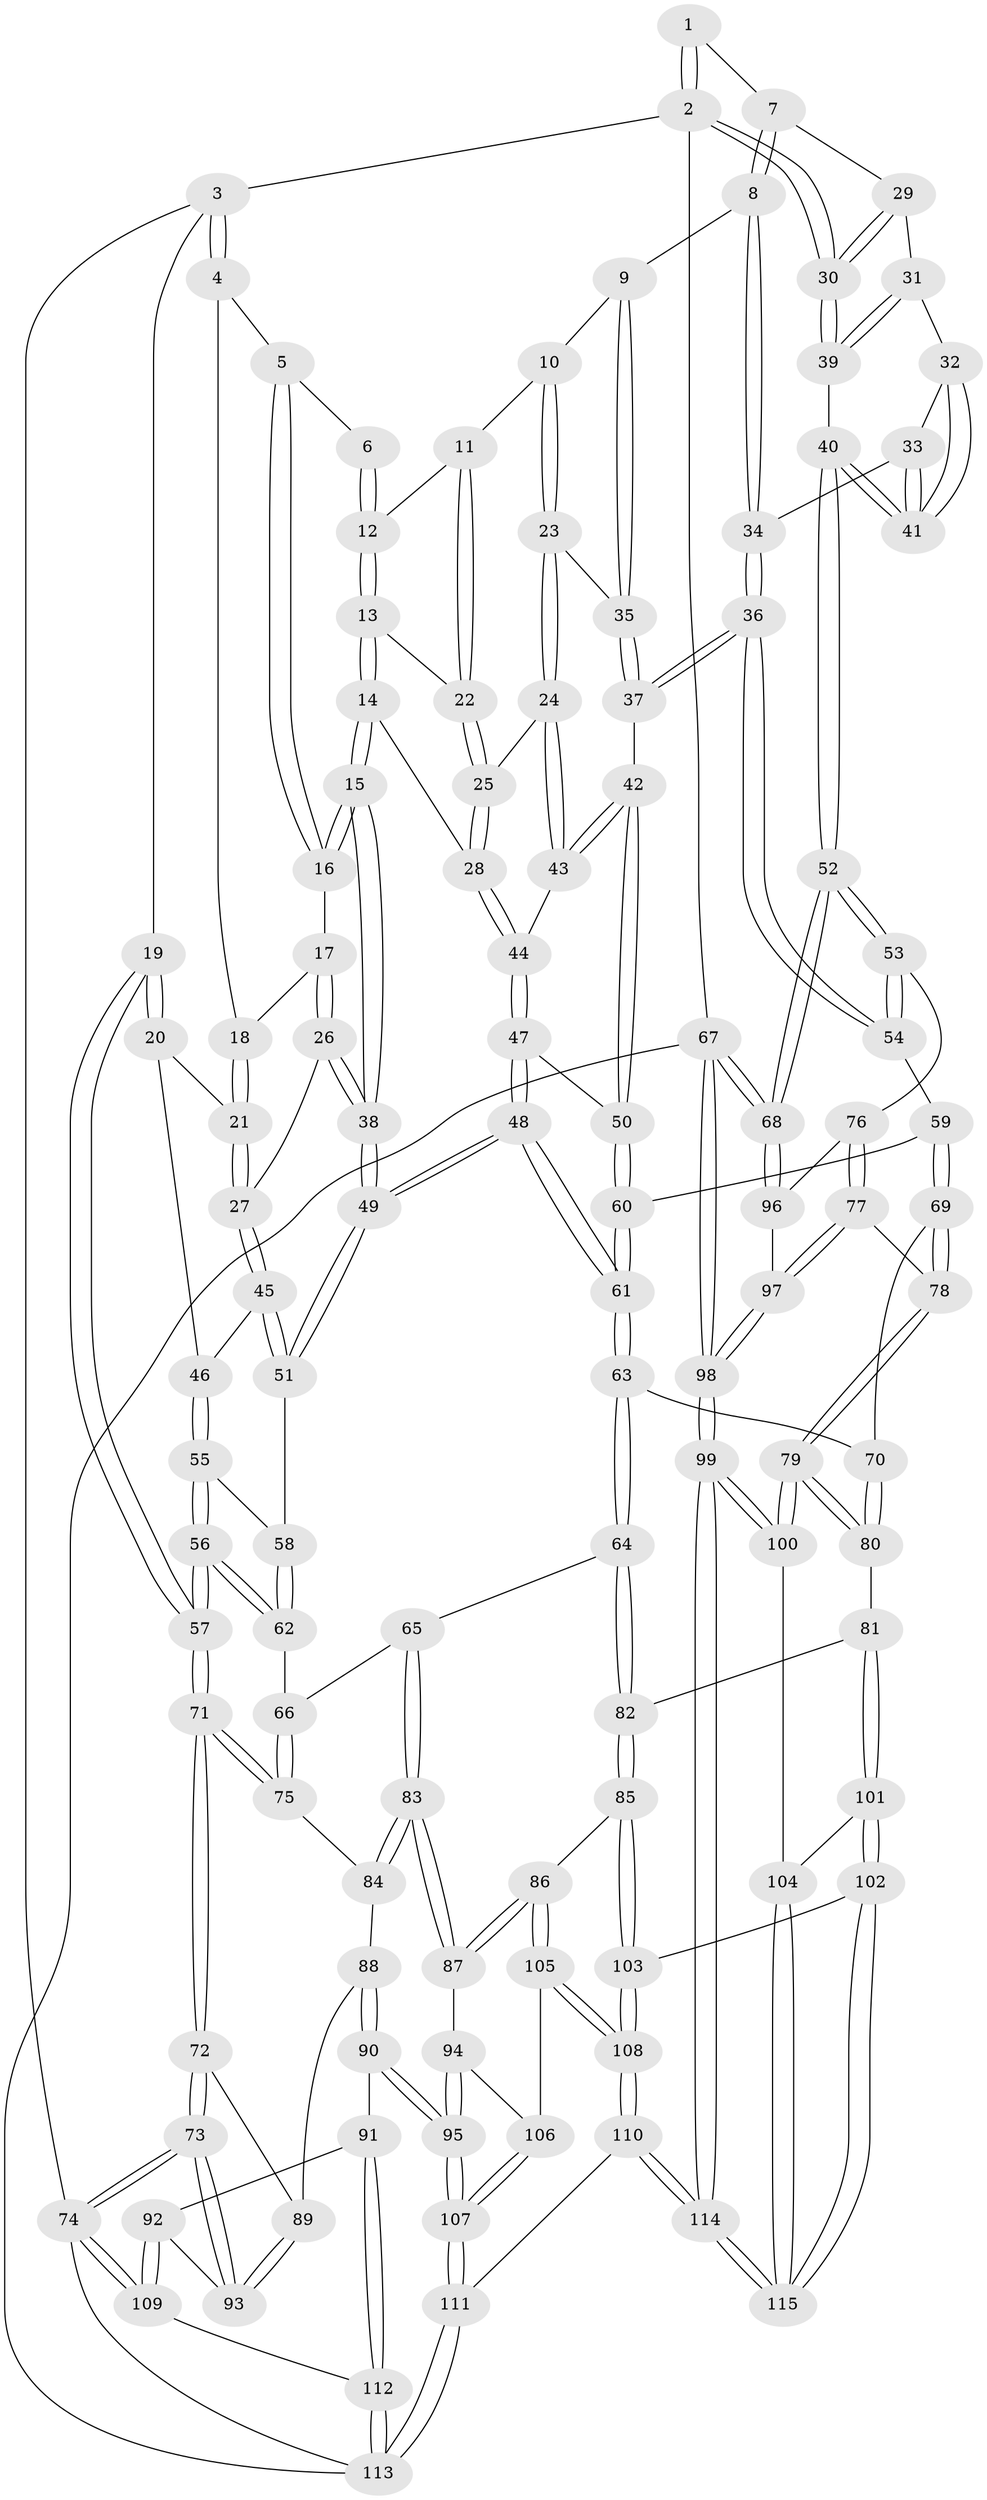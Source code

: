 // Generated by graph-tools (version 1.1) at 2025/00/03/09/25 05:00:35]
// undirected, 115 vertices, 284 edges
graph export_dot {
graph [start="1"]
  node [color=gray90,style=filled];
  1 [pos="+0.7840909625308137+0"];
  2 [pos="+1+0"];
  3 [pos="+0+0"];
  4 [pos="+0.3017237839625655+0"];
  5 [pos="+0.35627730307199196+0"];
  6 [pos="+0.5469101817705916+0"];
  7 [pos="+0.8005269566618529+0"];
  8 [pos="+0.7915052589573062+0.00938761999322418"];
  9 [pos="+0.7776386313264958+0.02433508781176257"];
  10 [pos="+0.6607532118285446+0.06770756604614842"];
  11 [pos="+0.6480643666190216+0.05774430495286509"];
  12 [pos="+0.5555715963049134+0"];
  13 [pos="+0.555382760206613+0"];
  14 [pos="+0.49047973857748844+0.1848712619725141"];
  15 [pos="+0.48004672121091363+0.18679966428568648"];
  16 [pos="+0.42751397547416153+0.10138872540825852"];
  17 [pos="+0.33918385733055556+0.07375974173329432"];
  18 [pos="+0.2967594021181158+0"];
  19 [pos="+0+0"];
  20 [pos="+0.06928073987341009+0.14193552224683612"];
  21 [pos="+0.2358468789191861+0.0622618946867422"];
  22 [pos="+0.6102432088012213+0.09608812156165225"];
  23 [pos="+0.6593274865566253+0.14209365377249514"];
  24 [pos="+0.6321657886473642+0.15396775484998707"];
  25 [pos="+0.6115769602520406+0.15426981847542623"];
  26 [pos="+0.297891731760815+0.21007409978216754"];
  27 [pos="+0.29763547862888656+0.21012813132038588"];
  28 [pos="+0.5082480008371558+0.19090615508082223"];
  29 [pos="+0.8839613158066968+0.064533472614095"];
  30 [pos="+1+0"];
  31 [pos="+0.9172501590638223+0.1018925786172599"];
  32 [pos="+0.914141555038012+0.11945818718458827"];
  33 [pos="+0.8725778842621615+0.20657015327026432"];
  34 [pos="+0.826834318430008+0.23396209370301443"];
  35 [pos="+0.7103609084886083+0.14312244098936772"];
  36 [pos="+0.8071157558137769+0.2576798794837457"];
  37 [pos="+0.7982026314683124+0.25670841668186284"];
  38 [pos="+0.42369224534983757+0.22160655121358408"];
  39 [pos="+1+0"];
  40 [pos="+1+0.29614833038105814"];
  41 [pos="+1+0.24733354314213796"];
  42 [pos="+0.7238837276135534+0.28338548640332856"];
  43 [pos="+0.6822492728169836+0.25808341702497345"];
  44 [pos="+0.5538886132617958+0.2513543801143218"];
  45 [pos="+0.27708634785936165+0.22420224430212224"];
  46 [pos="+0.1858194104429734+0.2393693684067019"];
  47 [pos="+0.5929070957312501+0.3897528239780559"];
  48 [pos="+0.49628844055270727+0.4879847864392373"];
  49 [pos="+0.4314947711663122+0.4423532244312164"];
  50 [pos="+0.650970376024283+0.38086691672501183"];
  51 [pos="+0.3142903662067276+0.43943174197769"];
  52 [pos="+1+0.5157204229844522"];
  53 [pos="+0.9657565715532336+0.5006014073880901"];
  54 [pos="+0.9279833460301811+0.4801639059038002"];
  55 [pos="+0.15389270725297696+0.32334221491204596"];
  56 [pos="+0+0.47450266891733867"];
  57 [pos="+0+0.5161246659009984"];
  58 [pos="+0.2924536899637714+0.4500108506550624"];
  59 [pos="+0.7873127609406456+0.48582622608237475"];
  60 [pos="+0.7596567194012537+0.4696002294976627"];
  61 [pos="+0.505524228005112+0.5265089664105174"];
  62 [pos="+0.24612091246070072+0.5020861248281527"];
  63 [pos="+0.5142351555056514+0.5870257602848371"];
  64 [pos="+0.468794807170074+0.6306472200867792"];
  65 [pos="+0.4480832584278362+0.6373653298317045"];
  66 [pos="+0.2517839099064528+0.5399349266367772"];
  67 [pos="+1+1"];
  68 [pos="+1+0.9044877732441752"];
  69 [pos="+0.6291571616208376+0.6288222504480537"];
  70 [pos="+0.5244432567271377+0.5921070831910238"];
  71 [pos="+0+0.5450010618968881"];
  72 [pos="+0+0.5948932485305973"];
  73 [pos="+0+0.7119211027800746"];
  74 [pos="+0+0.8278946429268753"];
  75 [pos="+0.22906358837062069+0.6657429290042438"];
  76 [pos="+0.7843023976955463+0.7124651331885182"];
  77 [pos="+0.7591120186408956+0.7262918960972121"];
  78 [pos="+0.7133353294319078+0.7280571156281738"];
  79 [pos="+0.6698771079539843+0.8069329597357714"];
  80 [pos="+0.574899634912488+0.8081084712761492"];
  81 [pos="+0.5387162950602862+0.822212802495762"];
  82 [pos="+0.47713219929721074+0.7539325181584455"];
  83 [pos="+0.3057220395521557+0.7221003277068775"];
  84 [pos="+0.2406318817193024+0.6885215532011582"];
  85 [pos="+0.40387126937188694+0.8419540024540223"];
  86 [pos="+0.39968939183863444+0.8403797877617466"];
  87 [pos="+0.3154454094903594+0.7827498087904967"];
  88 [pos="+0.1806069760597759+0.7433081622390034"];
  89 [pos="+0.13011198416391076+0.7528487067232511"];
  90 [pos="+0.18462055301463853+0.865824311963025"];
  91 [pos="+0.13243748614658585+0.8686376845799464"];
  92 [pos="+0.09863465960933306+0.8530168847238127"];
  93 [pos="+0.0967205740646639+0.8507437894951498"];
  94 [pos="+0.29617313940261575+0.8112156906956337"];
  95 [pos="+0.19623718767130344+0.8712356500597719"];
  96 [pos="+0.8664548430434758+0.7532781296779133"];
  97 [pos="+0.8687060693453652+0.9210036816351687"];
  98 [pos="+1+1"];
  99 [pos="+0.9456133010767769+1"];
  100 [pos="+0.6718300240511963+0.8281187988270411"];
  101 [pos="+0.5022405649557338+0.9052969427725955"];
  102 [pos="+0.4808665715481483+0.9253486757684619"];
  103 [pos="+0.47045059637298936+0.9303367681445163"];
  104 [pos="+0.6077541161054348+0.9013216484744834"];
  105 [pos="+0.3390585871009235+0.9026153442932204"];
  106 [pos="+0.3024702304479535+0.8736066768654505"];
  107 [pos="+0.24959653100427062+1"];
  108 [pos="+0.3476565037391515+1"];
  109 [pos="+0.04255983868794189+0.9448354938640786"];
  110 [pos="+0.3426884649213924+1"];
  111 [pos="+0.28908790787199234+1"];
  112 [pos="+0.10647879171289008+1"];
  113 [pos="+0.19697651597444937+1"];
  114 [pos="+0.891781941835495+1"];
  115 [pos="+0.6355953160224879+0.9949507693343157"];
  1 -- 2;
  1 -- 2;
  1 -- 7;
  2 -- 3;
  2 -- 30;
  2 -- 30;
  2 -- 67;
  3 -- 4;
  3 -- 4;
  3 -- 19;
  3 -- 74;
  4 -- 5;
  4 -- 18;
  5 -- 6;
  5 -- 16;
  5 -- 16;
  6 -- 12;
  6 -- 12;
  7 -- 8;
  7 -- 8;
  7 -- 29;
  8 -- 9;
  8 -- 34;
  8 -- 34;
  9 -- 10;
  9 -- 35;
  9 -- 35;
  10 -- 11;
  10 -- 23;
  10 -- 23;
  11 -- 12;
  11 -- 22;
  11 -- 22;
  12 -- 13;
  12 -- 13;
  13 -- 14;
  13 -- 14;
  13 -- 22;
  14 -- 15;
  14 -- 15;
  14 -- 28;
  15 -- 16;
  15 -- 16;
  15 -- 38;
  15 -- 38;
  16 -- 17;
  17 -- 18;
  17 -- 26;
  17 -- 26;
  18 -- 21;
  18 -- 21;
  19 -- 20;
  19 -- 20;
  19 -- 57;
  19 -- 57;
  20 -- 21;
  20 -- 46;
  21 -- 27;
  21 -- 27;
  22 -- 25;
  22 -- 25;
  23 -- 24;
  23 -- 24;
  23 -- 35;
  24 -- 25;
  24 -- 43;
  24 -- 43;
  25 -- 28;
  25 -- 28;
  26 -- 27;
  26 -- 38;
  26 -- 38;
  27 -- 45;
  27 -- 45;
  28 -- 44;
  28 -- 44;
  29 -- 30;
  29 -- 30;
  29 -- 31;
  30 -- 39;
  30 -- 39;
  31 -- 32;
  31 -- 39;
  31 -- 39;
  32 -- 33;
  32 -- 41;
  32 -- 41;
  33 -- 34;
  33 -- 41;
  33 -- 41;
  34 -- 36;
  34 -- 36;
  35 -- 37;
  35 -- 37;
  36 -- 37;
  36 -- 37;
  36 -- 54;
  36 -- 54;
  37 -- 42;
  38 -- 49;
  38 -- 49;
  39 -- 40;
  40 -- 41;
  40 -- 41;
  40 -- 52;
  40 -- 52;
  42 -- 43;
  42 -- 43;
  42 -- 50;
  42 -- 50;
  43 -- 44;
  44 -- 47;
  44 -- 47;
  45 -- 46;
  45 -- 51;
  45 -- 51;
  46 -- 55;
  46 -- 55;
  47 -- 48;
  47 -- 48;
  47 -- 50;
  48 -- 49;
  48 -- 49;
  48 -- 61;
  48 -- 61;
  49 -- 51;
  49 -- 51;
  50 -- 60;
  50 -- 60;
  51 -- 58;
  52 -- 53;
  52 -- 53;
  52 -- 68;
  52 -- 68;
  53 -- 54;
  53 -- 54;
  53 -- 76;
  54 -- 59;
  55 -- 56;
  55 -- 56;
  55 -- 58;
  56 -- 57;
  56 -- 57;
  56 -- 62;
  56 -- 62;
  57 -- 71;
  57 -- 71;
  58 -- 62;
  58 -- 62;
  59 -- 60;
  59 -- 69;
  59 -- 69;
  60 -- 61;
  60 -- 61;
  61 -- 63;
  61 -- 63;
  62 -- 66;
  63 -- 64;
  63 -- 64;
  63 -- 70;
  64 -- 65;
  64 -- 82;
  64 -- 82;
  65 -- 66;
  65 -- 83;
  65 -- 83;
  66 -- 75;
  66 -- 75;
  67 -- 68;
  67 -- 68;
  67 -- 98;
  67 -- 98;
  67 -- 113;
  68 -- 96;
  68 -- 96;
  69 -- 70;
  69 -- 78;
  69 -- 78;
  70 -- 80;
  70 -- 80;
  71 -- 72;
  71 -- 72;
  71 -- 75;
  71 -- 75;
  72 -- 73;
  72 -- 73;
  72 -- 89;
  73 -- 74;
  73 -- 74;
  73 -- 93;
  73 -- 93;
  74 -- 109;
  74 -- 109;
  74 -- 113;
  75 -- 84;
  76 -- 77;
  76 -- 77;
  76 -- 96;
  77 -- 78;
  77 -- 97;
  77 -- 97;
  78 -- 79;
  78 -- 79;
  79 -- 80;
  79 -- 80;
  79 -- 100;
  79 -- 100;
  80 -- 81;
  81 -- 82;
  81 -- 101;
  81 -- 101;
  82 -- 85;
  82 -- 85;
  83 -- 84;
  83 -- 84;
  83 -- 87;
  83 -- 87;
  84 -- 88;
  85 -- 86;
  85 -- 103;
  85 -- 103;
  86 -- 87;
  86 -- 87;
  86 -- 105;
  86 -- 105;
  87 -- 94;
  88 -- 89;
  88 -- 90;
  88 -- 90;
  89 -- 93;
  89 -- 93;
  90 -- 91;
  90 -- 95;
  90 -- 95;
  91 -- 92;
  91 -- 112;
  91 -- 112;
  92 -- 93;
  92 -- 109;
  92 -- 109;
  94 -- 95;
  94 -- 95;
  94 -- 106;
  95 -- 107;
  95 -- 107;
  96 -- 97;
  97 -- 98;
  97 -- 98;
  98 -- 99;
  98 -- 99;
  99 -- 100;
  99 -- 100;
  99 -- 114;
  99 -- 114;
  100 -- 104;
  101 -- 102;
  101 -- 102;
  101 -- 104;
  102 -- 103;
  102 -- 115;
  102 -- 115;
  103 -- 108;
  103 -- 108;
  104 -- 115;
  104 -- 115;
  105 -- 106;
  105 -- 108;
  105 -- 108;
  106 -- 107;
  106 -- 107;
  107 -- 111;
  107 -- 111;
  108 -- 110;
  108 -- 110;
  109 -- 112;
  110 -- 111;
  110 -- 114;
  110 -- 114;
  111 -- 113;
  111 -- 113;
  112 -- 113;
  112 -- 113;
  114 -- 115;
  114 -- 115;
}
